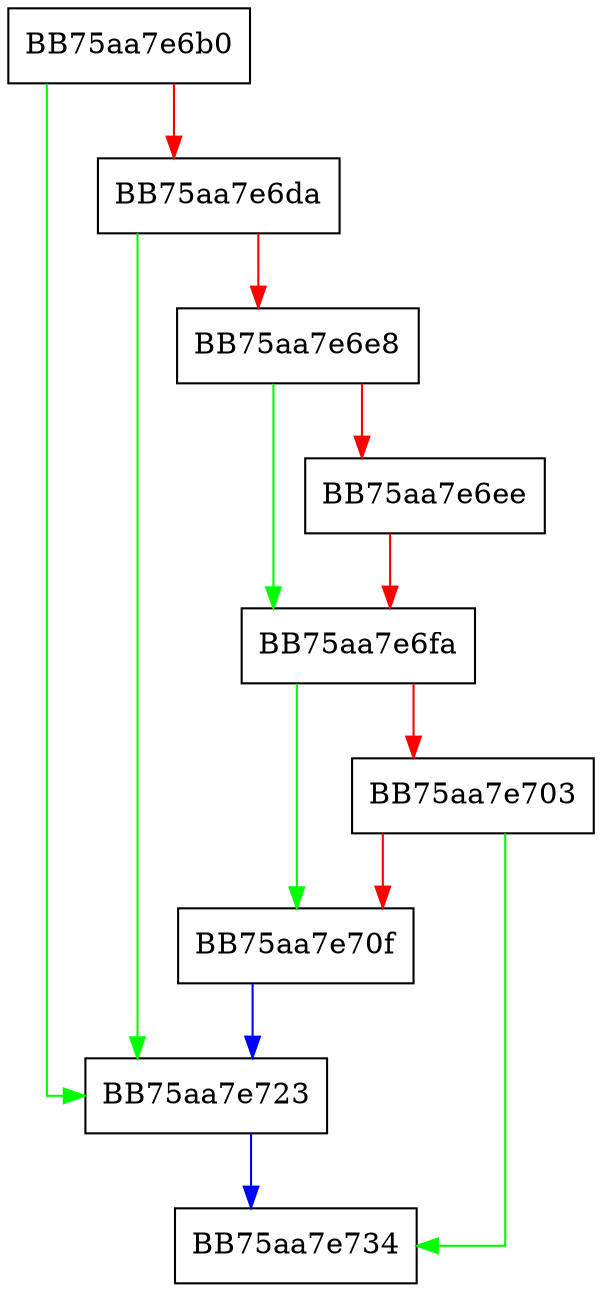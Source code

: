 digraph handle_page_exception {
  node [shape="box"];
  graph [splines=ortho];
  BB75aa7e6b0 -> BB75aa7e723 [color="green"];
  BB75aa7e6b0 -> BB75aa7e6da [color="red"];
  BB75aa7e6da -> BB75aa7e723 [color="green"];
  BB75aa7e6da -> BB75aa7e6e8 [color="red"];
  BB75aa7e6e8 -> BB75aa7e6fa [color="green"];
  BB75aa7e6e8 -> BB75aa7e6ee [color="red"];
  BB75aa7e6ee -> BB75aa7e6fa [color="red"];
  BB75aa7e6fa -> BB75aa7e70f [color="green"];
  BB75aa7e6fa -> BB75aa7e703 [color="red"];
  BB75aa7e703 -> BB75aa7e734 [color="green"];
  BB75aa7e703 -> BB75aa7e70f [color="red"];
  BB75aa7e70f -> BB75aa7e723 [color="blue"];
  BB75aa7e723 -> BB75aa7e734 [color="blue"];
}